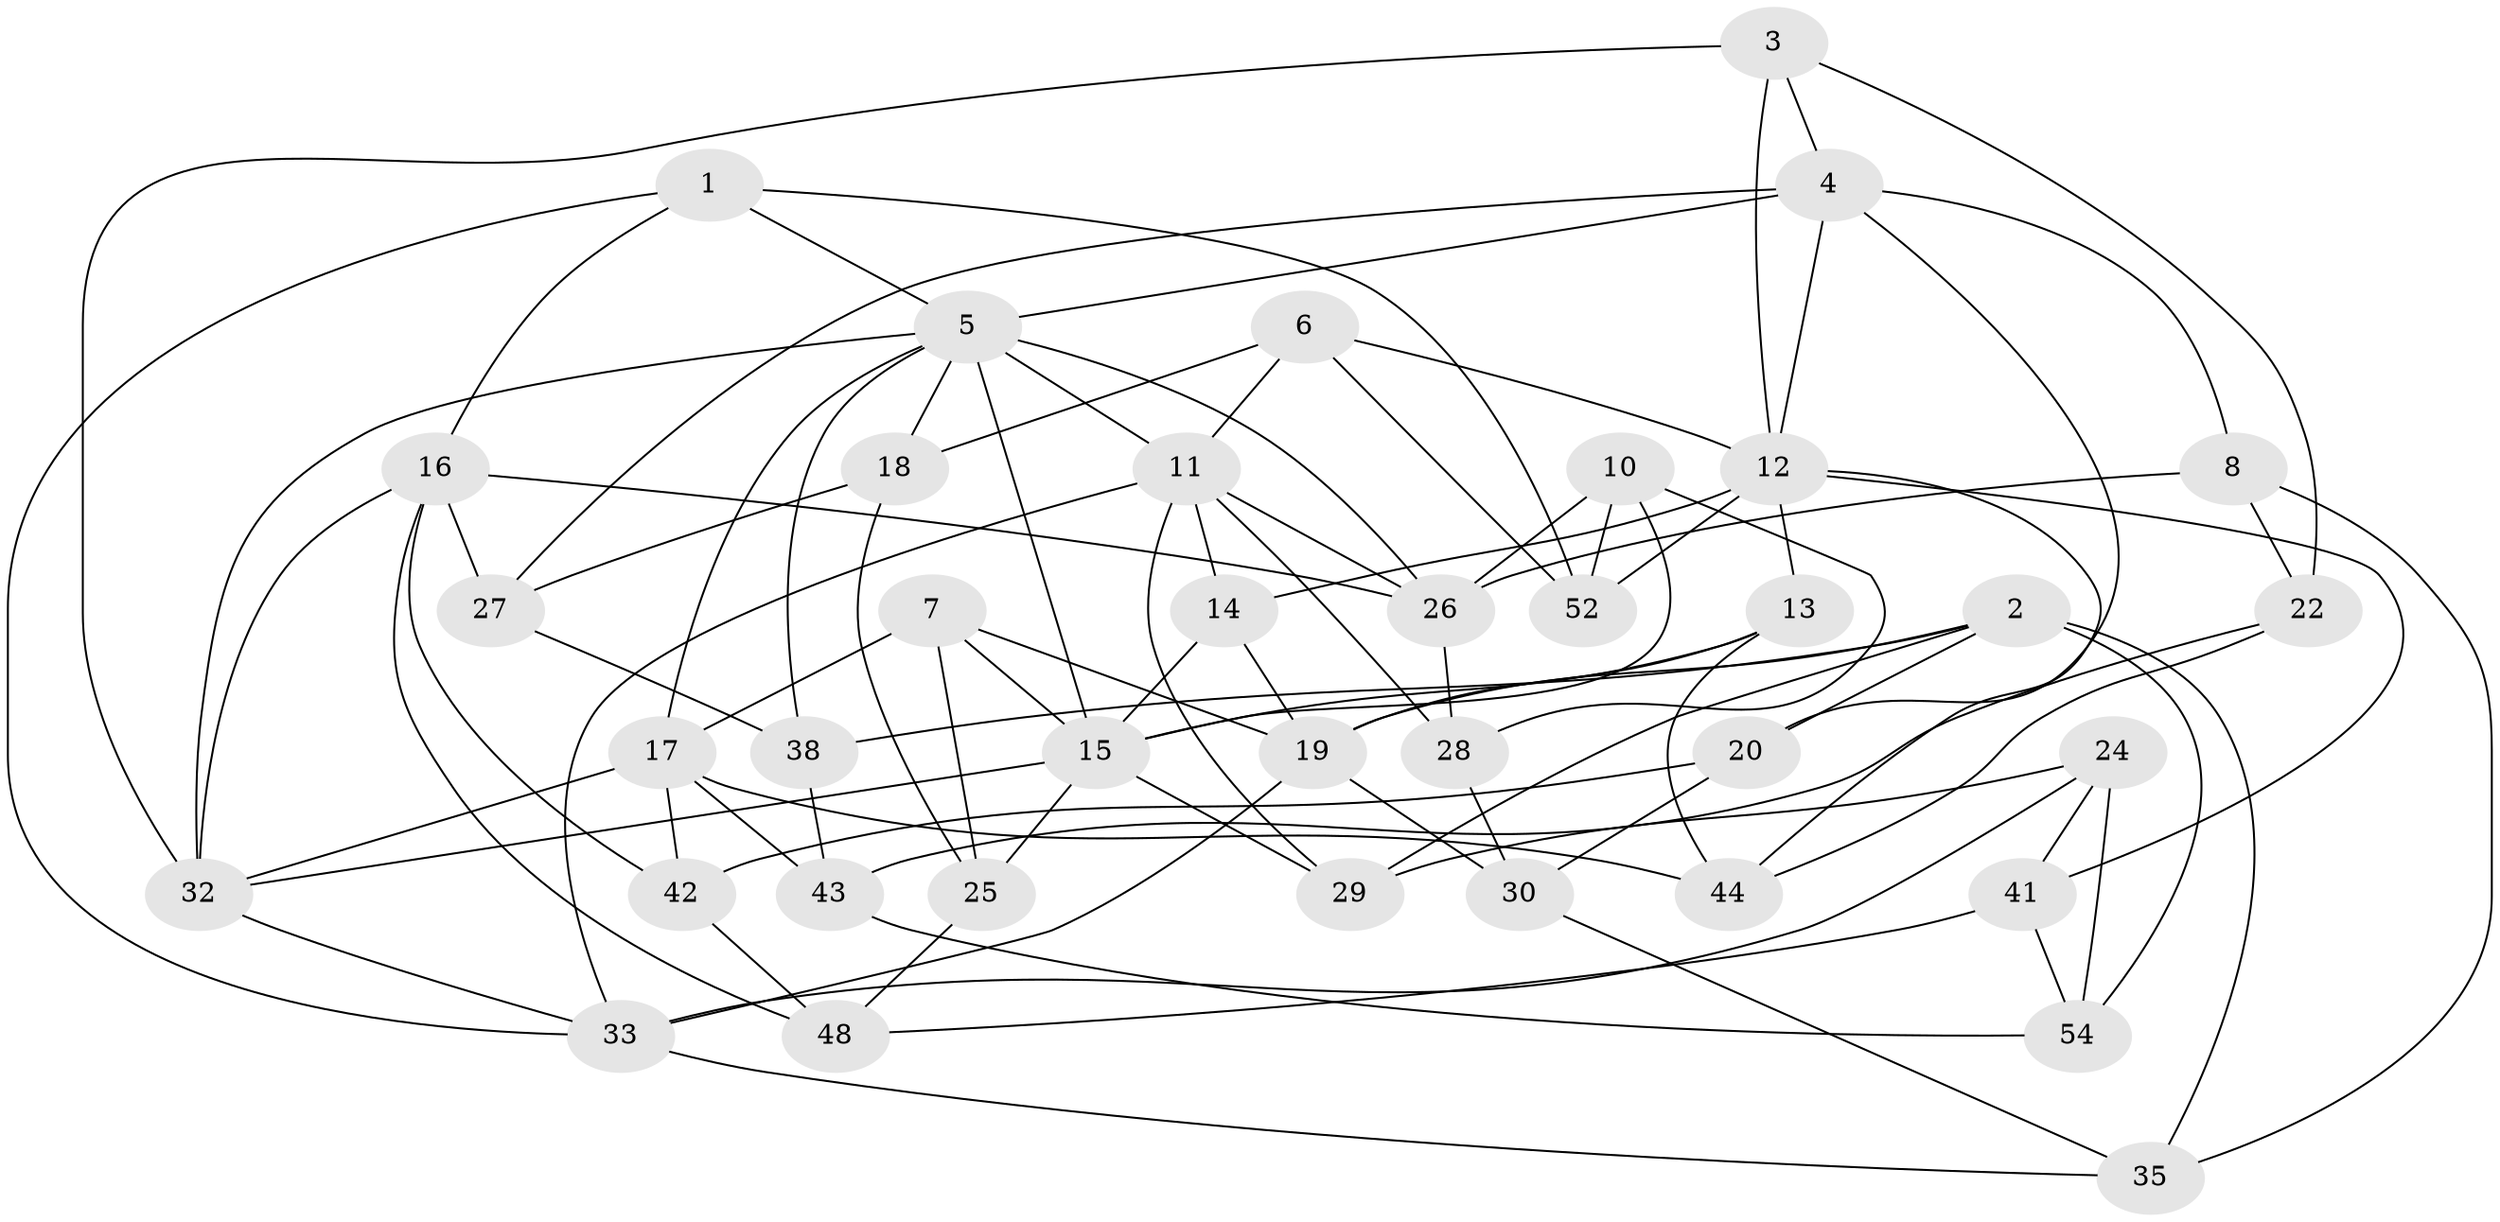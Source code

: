 // original degree distribution, {4: 1.0}
// Generated by graph-tools (version 1.1) at 2025/20/03/04/25 18:20:42]
// undirected, 38 vertices, 92 edges
graph export_dot {
graph [start="1"]
  node [color=gray90,style=filled];
  1;
  2 [super="+9"];
  3;
  4 [super="+51"];
  5 [super="+31"];
  6;
  7;
  8;
  10;
  11 [super="+23+40"];
  12 [super="+49+50"];
  13;
  14;
  15 [super="+39+47"];
  16 [super="+21"];
  17 [super="+34"];
  18;
  19 [super="+46"];
  20;
  22;
  24;
  25;
  26 [super="+53"];
  27;
  28;
  29;
  30;
  32 [super="+36"];
  33 [super="+37"];
  35;
  38;
  41;
  42;
  43;
  44;
  48;
  52;
  54;
  1 -- 52;
  1 -- 33;
  1 -- 16;
  1 -- 5;
  2 -- 20;
  2 -- 29;
  2 -- 54;
  2 -- 35;
  2 -- 19;
  2 -- 38;
  3 -- 4;
  3 -- 22;
  3 -- 32;
  3 -- 12;
  4 -- 8;
  4 -- 27;
  4 -- 20;
  4 -- 12;
  4 -- 5;
  5 -- 18;
  5 -- 11 [weight=2];
  5 -- 15;
  5 -- 32;
  5 -- 17;
  5 -- 38;
  5 -- 26;
  6 -- 52;
  6 -- 18;
  6 -- 11;
  6 -- 12;
  7 -- 15;
  7 -- 25;
  7 -- 17;
  7 -- 19;
  8 -- 22;
  8 -- 35;
  8 -- 26;
  10 -- 28;
  10 -- 52;
  10 -- 15;
  10 -- 26;
  11 -- 29;
  11 -- 33;
  11 -- 26;
  11 -- 28;
  11 -- 14;
  12 -- 14;
  12 -- 41;
  12 -- 13;
  12 -- 52;
  12 -- 44;
  13 -- 19;
  13 -- 44;
  13 -- 15;
  14 -- 15;
  14 -- 19;
  15 -- 32;
  15 -- 29;
  15 -- 25;
  16 -- 27;
  16 -- 42;
  16 -- 48;
  16 -- 32;
  16 -- 26;
  17 -- 43;
  17 -- 32;
  17 -- 42;
  17 -- 44;
  18 -- 27;
  18 -- 25;
  19 -- 30;
  19 -- 33;
  20 -- 42;
  20 -- 30;
  22 -- 43;
  22 -- 44;
  24 -- 29;
  24 -- 41;
  24 -- 33;
  24 -- 54;
  25 -- 48;
  26 -- 28;
  27 -- 38;
  28 -- 30;
  30 -- 35;
  32 -- 33;
  33 -- 35;
  38 -- 43;
  41 -- 48;
  41 -- 54;
  42 -- 48;
  43 -- 54;
}

